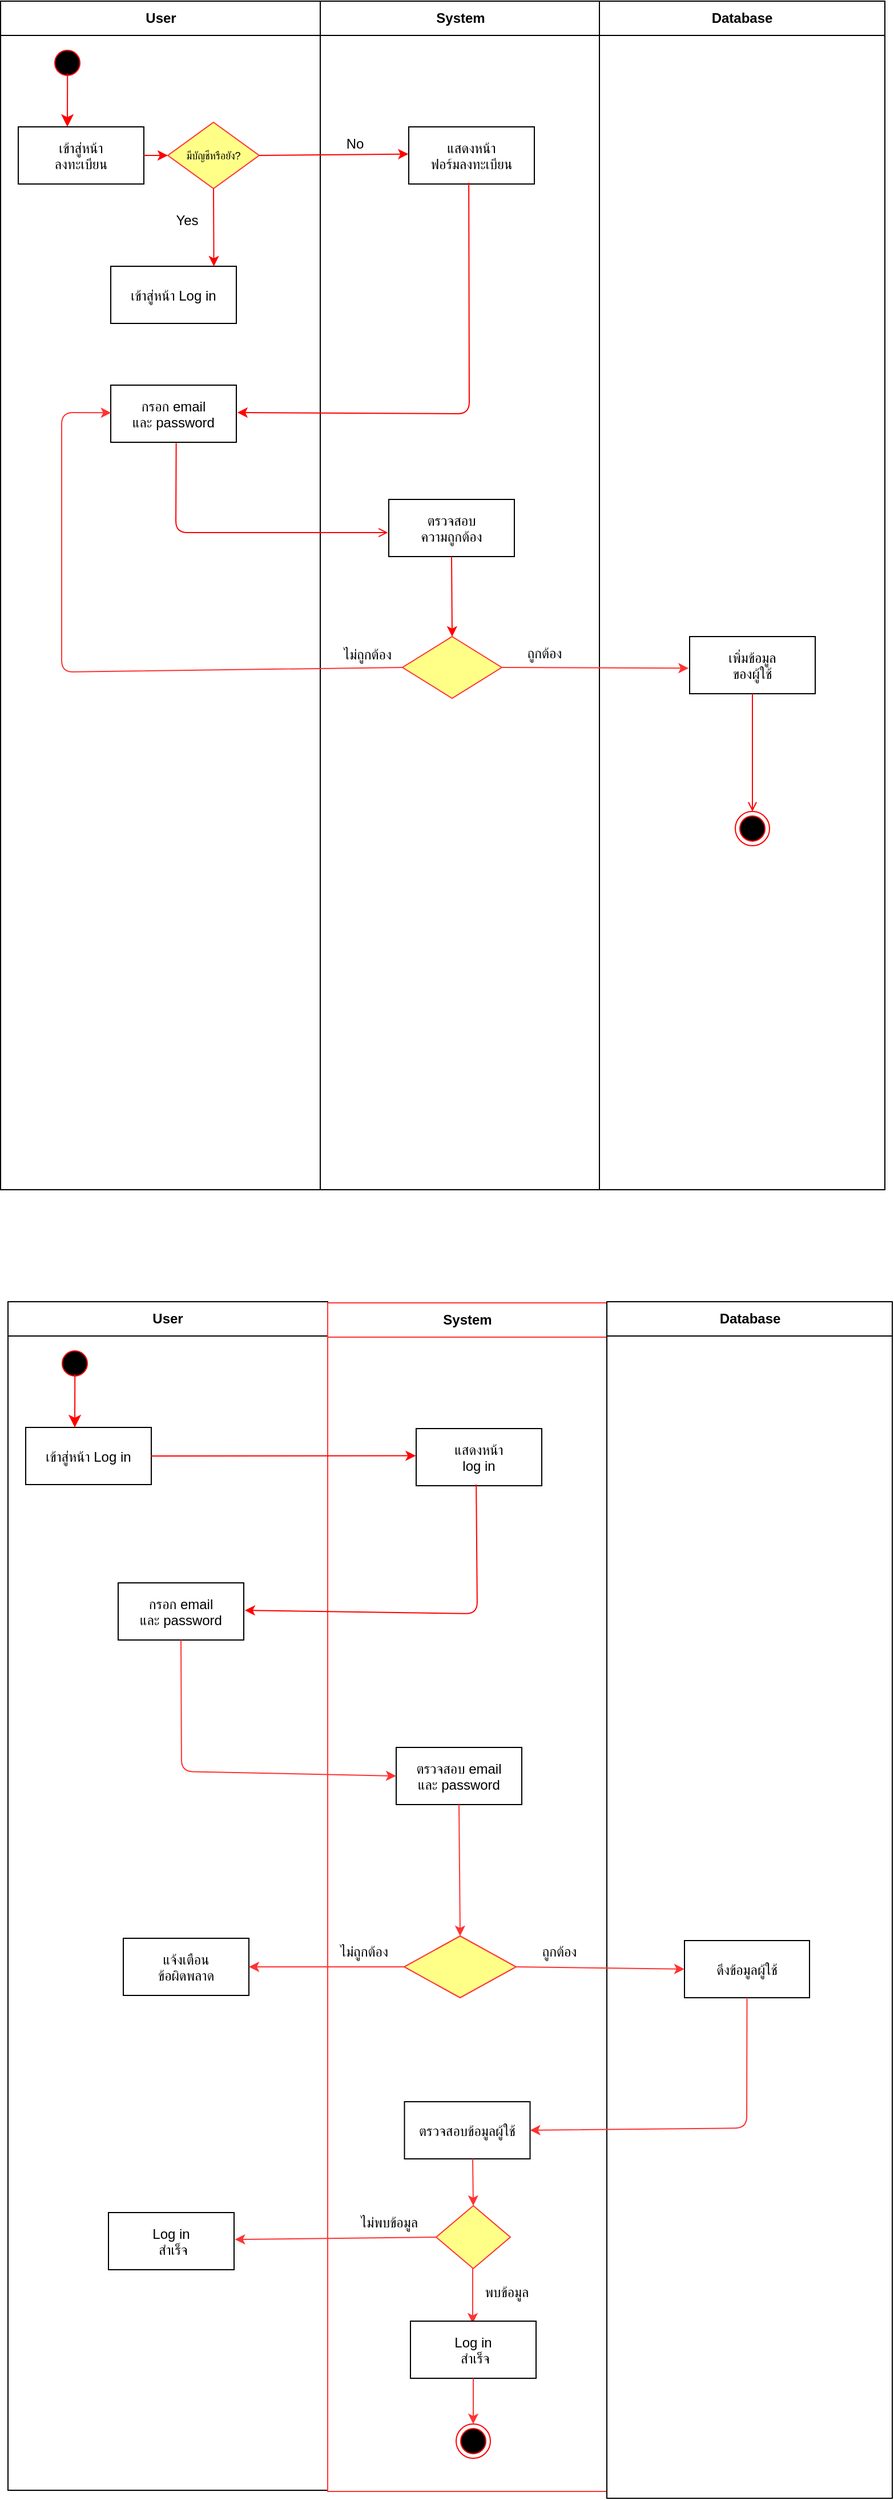 <mxfile version="22.0.8" type="github">
  <diagram name="Page-1" id="e7e014a7-5840-1c2e-5031-d8a46d1fe8dd">
    <mxGraphModel dx="1985" dy="1145" grid="0" gridSize="10" guides="1" tooltips="1" connect="1" arrows="1" fold="1" page="1" pageScale="1" pageWidth="827" pageHeight="1169" background="none" math="0" shadow="0">
      <root>
        <mxCell id="0" />
        <mxCell id="1" parent="0" />
        <mxCell id="2" value="User" style="swimlane;whiteSpace=wrap;startSize=30;" parent="1" vertex="1">
          <mxGeometry x="26.5" y="80" width="280" height="1040" as="geometry" />
        </mxCell>
        <mxCell id="5" value="" style="ellipse;shape=startState;fillColor=#000000;strokeColor=#ff0000;" parent="2" vertex="1">
          <mxGeometry x="43.5" y="39" width="30" height="30" as="geometry" />
        </mxCell>
        <mxCell id="6" value="" style="edgeStyle=elbowEdgeStyle;elbow=horizontal;verticalAlign=bottom;endArrow=classic;endSize=8;strokeColor=#FF0000;endFill=1;rounded=0;exitX=0.504;exitY=0.81;exitDx=0;exitDy=0;exitPerimeter=0;" parent="2" source="5" target="7" edge="1">
          <mxGeometry x="100" y="40" as="geometry">
            <mxPoint x="115" y="110" as="targetPoint" />
          </mxGeometry>
        </mxCell>
        <mxCell id="7" value="เข้าสู่หน้า&#xa;ลงทะเบียน" style="" parent="2" vertex="1">
          <mxGeometry x="15.5" y="110" width="110" height="50" as="geometry" />
        </mxCell>
        <mxCell id="8" value="เข้าสู่หน้า Log in" style="" parent="2" vertex="1">
          <mxGeometry x="96.5" y="232" width="110" height="50" as="geometry" />
        </mxCell>
        <mxCell id="21" value="มีบัญชีหรือยัง?" style="rhombus;fillColor=#ffff88;strokeColor=#FF3333;fontSize=9;" parent="2" vertex="1">
          <mxGeometry x="146.5" y="106" width="80" height="58" as="geometry" />
        </mxCell>
        <mxCell id="OnfexrxYDZT6BZnMwB1S-41" value="" style="endArrow=classic;strokeColor=#FF0000;endFill=1;rounded=0;exitX=1;exitY=0.5;exitDx=0;exitDy=0;entryX=0;entryY=0.5;entryDx=0;entryDy=0;" edge="1" parent="2" source="7" target="21">
          <mxGeometry relative="1" as="geometry">
            <mxPoint x="337" y="170" as="sourcePoint" />
            <mxPoint x="337" y="232" as="targetPoint" />
          </mxGeometry>
        </mxCell>
        <mxCell id="OnfexrxYDZT6BZnMwB1S-43" value="" style="endArrow=classic;strokeColor=#FF0000;endFill=1;rounded=0;entryX=0.821;entryY=0;entryDx=0;entryDy=0;entryPerimeter=0;exitX=0.5;exitY=1;exitDx=0;exitDy=0;" edge="1" parent="2" source="21" target="8">
          <mxGeometry relative="1" as="geometry">
            <mxPoint x="235.87" y="164" as="sourcePoint" />
            <mxPoint x="235.963" y="202" as="targetPoint" />
          </mxGeometry>
        </mxCell>
        <mxCell id="OnfexrxYDZT6BZnMwB1S-48" value="Yes" style="text;html=1;strokeColor=none;fillColor=none;align=center;verticalAlign=middle;whiteSpace=wrap;rounded=0;" vertex="1" parent="2">
          <mxGeometry x="145.5" y="182" width="35.5" height="20" as="geometry" />
        </mxCell>
        <mxCell id="OnfexrxYDZT6BZnMwB1S-51" value="กรอก email&#xa;และ password" style="" vertex="1" parent="2">
          <mxGeometry x="96.5" y="336" width="110" height="50" as="geometry" />
        </mxCell>
        <mxCell id="OnfexrxYDZT6BZnMwB1S-127" value="ไม่ถูกต้อง" style="text;html=1;strokeColor=none;fillColor=none;align=center;verticalAlign=middle;whiteSpace=wrap;rounded=0;" vertex="1" parent="2">
          <mxGeometry x="291.5" y="557" width="60" height="30" as="geometry" />
        </mxCell>
        <mxCell id="3" value="System" style="swimlane;whiteSpace=wrap;startSize=30;" parent="1" vertex="1">
          <mxGeometry x="306.5" y="80" width="244.5" height="1040" as="geometry" />
        </mxCell>
        <mxCell id="15" value="แสดงหน้า&#xa;ฟอร์มลงทะเบียน" style="" parent="3" vertex="1">
          <mxGeometry x="77.5" y="110" width="110" height="50" as="geometry" />
        </mxCell>
        <mxCell id="OnfexrxYDZT6BZnMwB1S-45" value="No" style="text;html=1;strokeColor=none;fillColor=none;align=center;verticalAlign=middle;whiteSpace=wrap;rounded=0;" vertex="1" parent="3">
          <mxGeometry y="110" width="60" height="30" as="geometry" />
        </mxCell>
        <mxCell id="OnfexrxYDZT6BZnMwB1S-53" value="ตรวจสอบ&#xa;ความถูกต้อง" style="" vertex="1" parent="3">
          <mxGeometry x="60" y="436" width="110" height="50" as="geometry" />
        </mxCell>
        <mxCell id="OnfexrxYDZT6BZnMwB1S-56" value="" style="rhombus;whiteSpace=wrap;html=1;fillColor=#ffff88;strokeColor=#FF3333;" vertex="1" parent="3">
          <mxGeometry x="72" y="556" width="87" height="54" as="geometry" />
        </mxCell>
        <mxCell id="OnfexrxYDZT6BZnMwB1S-57" value="" style="edgeStyle=none;strokeColor=#FF0000;endArrow=classic;endFill=1;rounded=0;exitX=0.5;exitY=1;exitDx=0;exitDy=0;entryX=0.5;entryY=0;entryDx=0;entryDy=0;" edge="1" parent="3" source="OnfexrxYDZT6BZnMwB1S-53" target="OnfexrxYDZT6BZnMwB1S-56">
          <mxGeometry width="100" height="100" relative="1" as="geometry">
            <mxPoint x="83.5" y="517.37" as="sourcePoint" />
            <mxPoint x="203.5" y="517.87" as="targetPoint" />
          </mxGeometry>
        </mxCell>
        <mxCell id="OnfexrxYDZT6BZnMwB1S-126" value="ถูกต้อง" style="text;html=1;strokeColor=none;fillColor=none;align=center;verticalAlign=middle;whiteSpace=wrap;rounded=0;" vertex="1" parent="3">
          <mxGeometry x="166.5" y="556" width="60" height="30" as="geometry" />
        </mxCell>
        <mxCell id="4" value="Database" style="swimlane;whiteSpace=wrap;startSize=30;" parent="1" vertex="1">
          <mxGeometry x="551" y="80" width="250" height="1040" as="geometry" />
        </mxCell>
        <mxCell id="33" value="เพิ่มข้อมูล&#xa;ของผู้ใช้" style="" parent="4" vertex="1">
          <mxGeometry x="79" y="556" width="110" height="50" as="geometry" />
        </mxCell>
        <mxCell id="38" value="" style="ellipse;shape=endState;fillColor=#000000;strokeColor=#ff0000" parent="4" vertex="1">
          <mxGeometry x="119" y="709" width="30" height="30" as="geometry" />
        </mxCell>
        <mxCell id="39" value="" style="endArrow=open;strokeColor=#FF0000;endFill=1;rounded=0" parent="4" source="33" target="38" edge="1">
          <mxGeometry relative="1" as="geometry" />
        </mxCell>
        <mxCell id="OnfexrxYDZT6BZnMwB1S-42" value="" style="endArrow=classic;strokeColor=#FF0000;endFill=1;rounded=0;exitX=1;exitY=0.5;exitDx=0;exitDy=0;entryX=-0.003;entryY=0.476;entryDx=0;entryDy=0;entryPerimeter=0;" edge="1" parent="1" source="21" target="15">
          <mxGeometry relative="1" as="geometry">
            <mxPoint x="302.5" y="218.79" as="sourcePoint" />
            <mxPoint x="332.5" y="218.79" as="targetPoint" />
          </mxGeometry>
        </mxCell>
        <mxCell id="17" value="" style="endArrow=classic;strokeColor=#FF0000;endFill=1;entryX=1.008;entryY=0.48;entryDx=0;entryDy=0;rounded=1;exitX=0.478;exitY=0.977;exitDx=0;exitDy=0;exitPerimeter=0;entryPerimeter=0;" parent="1" source="15" target="OnfexrxYDZT6BZnMwB1S-51" edge="1">
          <mxGeometry relative="1" as="geometry">
            <mxPoint x="442.986" y="244" as="sourcePoint" />
            <mxPoint x="238" y="441" as="targetPoint" />
            <Array as="points">
              <mxPoint x="437" y="441" />
            </Array>
          </mxGeometry>
        </mxCell>
        <mxCell id="OnfexrxYDZT6BZnMwB1S-54" value="" style="edgeStyle=none;strokeColor=#FF0000;endArrow=open;endFill=1;entryX=-0.007;entryY=0.581;entryDx=0;entryDy=0;rounded=1;exitX=0.521;exitY=1.016;exitDx=0;exitDy=0;exitPerimeter=0;entryPerimeter=0;" edge="1" parent="1" source="OnfexrxYDZT6BZnMwB1S-51" target="OnfexrxYDZT6BZnMwB1S-53">
          <mxGeometry width="100" height="100" relative="1" as="geometry">
            <mxPoint x="180" y="470" as="sourcePoint" />
            <mxPoint x="306.5" y="540.5" as="targetPoint" />
            <Array as="points">
              <mxPoint x="180" y="545" />
            </Array>
          </mxGeometry>
        </mxCell>
        <mxCell id="OnfexrxYDZT6BZnMwB1S-58" value="" style="endArrow=classic;html=1;rounded=1;exitX=0;exitY=0.5;exitDx=0;exitDy=0;entryX=0.003;entryY=0.484;entryDx=0;entryDy=0;entryPerimeter=0;strokeColor=#FF3333;" edge="1" parent="1" source="OnfexrxYDZT6BZnMwB1S-56" target="OnfexrxYDZT6BZnMwB1S-51">
          <mxGeometry width="50" height="50" relative="1" as="geometry">
            <mxPoint x="210" y="630" as="sourcePoint" />
            <mxPoint x="120" y="440" as="targetPoint" />
            <Array as="points">
              <mxPoint x="80" y="667" />
              <mxPoint x="80" y="440" />
            </Array>
          </mxGeometry>
        </mxCell>
        <mxCell id="OnfexrxYDZT6BZnMwB1S-59" value="" style="endArrow=classic;html=1;rounded=0;entryX=-0.008;entryY=0.554;entryDx=0;entryDy=0;entryPerimeter=0;exitX=1;exitY=0.5;exitDx=0;exitDy=0;strokeColor=#FF3333;" edge="1" parent="1" source="OnfexrxYDZT6BZnMwB1S-56" target="33">
          <mxGeometry width="50" height="50" relative="1" as="geometry">
            <mxPoint x="440" y="610" as="sourcePoint" />
            <mxPoint x="490" y="560" as="targetPoint" />
          </mxGeometry>
        </mxCell>
        <mxCell id="OnfexrxYDZT6BZnMwB1S-89" value="User" style="swimlane;whiteSpace=wrap;startSize=30;" vertex="1" parent="1">
          <mxGeometry x="33" y="1218" width="280" height="1040" as="geometry" />
        </mxCell>
        <mxCell id="OnfexrxYDZT6BZnMwB1S-90" value="" style="ellipse;shape=startState;fillColor=#000000;strokeColor=#ff0000;" vertex="1" parent="OnfexrxYDZT6BZnMwB1S-89">
          <mxGeometry x="43.5" y="39" width="30" height="30" as="geometry" />
        </mxCell>
        <mxCell id="OnfexrxYDZT6BZnMwB1S-91" value="" style="edgeStyle=elbowEdgeStyle;elbow=horizontal;verticalAlign=bottom;endArrow=classic;endSize=8;strokeColor=#FF0000;endFill=1;rounded=0;exitX=0.504;exitY=0.81;exitDx=0;exitDy=0;exitPerimeter=0;" edge="1" parent="OnfexrxYDZT6BZnMwB1S-89" source="OnfexrxYDZT6BZnMwB1S-90" target="OnfexrxYDZT6BZnMwB1S-92">
          <mxGeometry x="100" y="40" as="geometry">
            <mxPoint x="115" y="110" as="targetPoint" />
          </mxGeometry>
        </mxCell>
        <mxCell id="OnfexrxYDZT6BZnMwB1S-92" value="เข้าสู่หน้า Log in" style="" vertex="1" parent="OnfexrxYDZT6BZnMwB1S-89">
          <mxGeometry x="15.5" y="110" width="110" height="50" as="geometry" />
        </mxCell>
        <mxCell id="OnfexrxYDZT6BZnMwB1S-98" value="กรอก email&#xa;และ password" style="" vertex="1" parent="OnfexrxYDZT6BZnMwB1S-89">
          <mxGeometry x="96.5" y="246" width="110" height="50" as="geometry" />
        </mxCell>
        <mxCell id="OnfexrxYDZT6BZnMwB1S-131" value="แจ้งเตือน&#xa;ข้อผิดพลาด" style="" vertex="1" parent="OnfexrxYDZT6BZnMwB1S-89">
          <mxGeometry x="101" y="557" width="110" height="50" as="geometry" />
        </mxCell>
        <mxCell id="OnfexrxYDZT6BZnMwB1S-139" value="Log in&#xa; สำเร็จ" style="" vertex="1" parent="OnfexrxYDZT6BZnMwB1S-89">
          <mxGeometry x="88" y="797" width="110" height="50" as="geometry" />
        </mxCell>
        <mxCell id="OnfexrxYDZT6BZnMwB1S-99" value="System" style="swimlane;whiteSpace=wrap;startSize=30;strokeColor=#FF3333;" vertex="1" parent="1">
          <mxGeometry x="313" y="1219" width="244.5" height="1040" as="geometry" />
        </mxCell>
        <mxCell id="OnfexrxYDZT6BZnMwB1S-100" value="แสดงหน้า&#xa;log in" style="" vertex="1" parent="OnfexrxYDZT6BZnMwB1S-99">
          <mxGeometry x="77.5" y="110" width="110" height="50" as="geometry" />
        </mxCell>
        <mxCell id="OnfexrxYDZT6BZnMwB1S-103" value="" style="rhombus;whiteSpace=wrap;html=1;fillColor=#ffff88;strokeColor=#FF3333;" vertex="1" parent="OnfexrxYDZT6BZnMwB1S-99">
          <mxGeometry x="67" y="554" width="98" height="54" as="geometry" />
        </mxCell>
        <mxCell id="OnfexrxYDZT6BZnMwB1S-117" value="ถูกต้อง" style="text;html=1;strokeColor=none;fillColor=none;align=center;verticalAlign=middle;whiteSpace=wrap;rounded=0;" vertex="1" parent="OnfexrxYDZT6BZnMwB1S-99">
          <mxGeometry x="173" y="553" width="60" height="30" as="geometry" />
        </mxCell>
        <mxCell id="OnfexrxYDZT6BZnMwB1S-118" value="ไม่ถูกต้อง" style="text;html=1;strokeColor=none;fillColor=none;align=center;verticalAlign=middle;whiteSpace=wrap;rounded=0;" vertex="1" parent="OnfexrxYDZT6BZnMwB1S-99">
          <mxGeometry x="2" y="553" width="60" height="30" as="geometry" />
        </mxCell>
        <mxCell id="OnfexrxYDZT6BZnMwB1S-122" value="ตรวจสอบ email&#xa;และ password" style="" vertex="1" parent="OnfexrxYDZT6BZnMwB1S-99">
          <mxGeometry x="60" y="389" width="110" height="50" as="geometry" />
        </mxCell>
        <mxCell id="OnfexrxYDZT6BZnMwB1S-124" value="" style="endArrow=classic;html=1;rounded=0;exitX=0.5;exitY=1;exitDx=0;exitDy=0;entryX=0.5;entryY=0;entryDx=0;entryDy=0;strokeColor=#FF3333;" edge="1" parent="OnfexrxYDZT6BZnMwB1S-99" source="OnfexrxYDZT6BZnMwB1S-122" target="OnfexrxYDZT6BZnMwB1S-103">
          <mxGeometry width="50" height="50" relative="1" as="geometry">
            <mxPoint x="101" y="497" as="sourcePoint" />
            <mxPoint x="151" y="447" as="targetPoint" />
          </mxGeometry>
        </mxCell>
        <mxCell id="OnfexrxYDZT6BZnMwB1S-133" value="ตรวจสอบข้อมูลผู้ใช้" style="" vertex="1" parent="OnfexrxYDZT6BZnMwB1S-99">
          <mxGeometry x="67.25" y="699" width="110" height="50" as="geometry" />
        </mxCell>
        <mxCell id="OnfexrxYDZT6BZnMwB1S-134" value="" style="rhombus;whiteSpace=wrap;html=1;fillColor=#ffff88;strokeColor=#FF3333;" vertex="1" parent="OnfexrxYDZT6BZnMwB1S-99">
          <mxGeometry x="95" y="790" width="65" height="55" as="geometry" />
        </mxCell>
        <mxCell id="OnfexrxYDZT6BZnMwB1S-136" value="" style="endArrow=classic;html=1;rounded=0;exitX=0.5;exitY=1;exitDx=0;exitDy=0;entryX=0.5;entryY=0;entryDx=0;entryDy=0;strokeColor=#FF3333;" edge="1" parent="OnfexrxYDZT6BZnMwB1S-99" target="OnfexrxYDZT6BZnMwB1S-134">
          <mxGeometry width="50" height="50" relative="1" as="geometry">
            <mxPoint x="127" y="749" as="sourcePoint" />
            <mxPoint x="128" y="864" as="targetPoint" />
          </mxGeometry>
        </mxCell>
        <mxCell id="OnfexrxYDZT6BZnMwB1S-137" value="พบข้อมูล" style="text;html=1;strokeColor=none;fillColor=none;align=center;verticalAlign=middle;whiteSpace=wrap;rounded=0;" vertex="1" parent="OnfexrxYDZT6BZnMwB1S-99">
          <mxGeometry x="131" y="853" width="52" height="26" as="geometry" />
        </mxCell>
        <mxCell id="OnfexrxYDZT6BZnMwB1S-138" value="" style="endArrow=classic;html=1;rounded=0;exitX=0.5;exitY=1;exitDx=0;exitDy=0;strokeColor=#FF3333;" edge="1" parent="OnfexrxYDZT6BZnMwB1S-99">
          <mxGeometry width="50" height="50" relative="1" as="geometry">
            <mxPoint x="127" y="845" as="sourcePoint" />
            <mxPoint x="127" y="893" as="targetPoint" />
          </mxGeometry>
        </mxCell>
        <mxCell id="OnfexrxYDZT6BZnMwB1S-106" value="Log in&#xa; สำเร็จ" style="" vertex="1" parent="OnfexrxYDZT6BZnMwB1S-99">
          <mxGeometry x="72.5" y="891" width="110" height="50" as="geometry" />
        </mxCell>
        <mxCell id="OnfexrxYDZT6BZnMwB1S-107" value="" style="ellipse;shape=endState;fillColor=#000000;strokeColor=#ff0000" vertex="1" parent="OnfexrxYDZT6BZnMwB1S-99">
          <mxGeometry x="112.5" y="981" width="30" height="30" as="geometry" />
        </mxCell>
        <mxCell id="OnfexrxYDZT6BZnMwB1S-121" value="" style="endArrow=classic;html=1;rounded=0;exitX=0.5;exitY=1;exitDx=0;exitDy=0;entryX=0.5;entryY=0;entryDx=0;entryDy=0;strokeColor=#FF3333;" edge="1" parent="OnfexrxYDZT6BZnMwB1S-99" source="OnfexrxYDZT6BZnMwB1S-106" target="OnfexrxYDZT6BZnMwB1S-107">
          <mxGeometry width="50" height="50" relative="1" as="geometry">
            <mxPoint x="124.5" y="934" as="sourcePoint" />
            <mxPoint x="174.5" y="884" as="targetPoint" />
          </mxGeometry>
        </mxCell>
        <mxCell id="OnfexrxYDZT6BZnMwB1S-157" value="ไม่พบข้อมูล" style="text;html=1;strokeColor=none;fillColor=none;align=center;verticalAlign=middle;whiteSpace=wrap;rounded=0;" vertex="1" parent="OnfexrxYDZT6BZnMwB1S-99">
          <mxGeometry x="7.25" y="790" width="93.75" height="30" as="geometry" />
        </mxCell>
        <mxCell id="OnfexrxYDZT6BZnMwB1S-105" value="Database" style="swimlane;whiteSpace=wrap;startSize=30;" vertex="1" parent="1">
          <mxGeometry x="557.5" y="1218" width="250" height="1047" as="geometry" />
        </mxCell>
        <mxCell id="OnfexrxYDZT6BZnMwB1S-114" value="ดึงข้อมูลผู้ใช้" style="" vertex="1" parent="OnfexrxYDZT6BZnMwB1S-105">
          <mxGeometry x="68" y="559" width="109.5" height="50" as="geometry" />
        </mxCell>
        <mxCell id="OnfexrxYDZT6BZnMwB1S-109" value="" style="endArrow=classic;strokeColor=#FF0000;endFill=1;rounded=0;exitX=1;exitY=0.5;exitDx=0;exitDy=0;entryX=-0.003;entryY=0.476;entryDx=0;entryDy=0;entryPerimeter=0;" edge="1" parent="1" source="OnfexrxYDZT6BZnMwB1S-92" target="OnfexrxYDZT6BZnMwB1S-100">
          <mxGeometry relative="1" as="geometry">
            <mxPoint x="259.5" y="1353" as="sourcePoint" />
            <mxPoint x="339" y="1356.79" as="targetPoint" />
          </mxGeometry>
        </mxCell>
        <mxCell id="OnfexrxYDZT6BZnMwB1S-110" value="" style="endArrow=classic;strokeColor=#FF0000;endFill=1;entryX=1.008;entryY=0.48;entryDx=0;entryDy=0;rounded=1;exitX=0.478;exitY=0.977;exitDx=0;exitDy=0;exitPerimeter=0;entryPerimeter=0;" edge="1" parent="1" source="OnfexrxYDZT6BZnMwB1S-100" target="OnfexrxYDZT6BZnMwB1S-98">
          <mxGeometry relative="1" as="geometry">
            <mxPoint x="449.486" y="1382" as="sourcePoint" />
            <mxPoint x="244.5" y="1579" as="targetPoint" />
            <Array as="points">
              <mxPoint x="444" y="1491" />
            </Array>
          </mxGeometry>
        </mxCell>
        <mxCell id="OnfexrxYDZT6BZnMwB1S-128" value="" style="endArrow=classic;html=1;rounded=1;exitX=0.5;exitY=1;exitDx=0;exitDy=0;entryX=0;entryY=0.5;entryDx=0;entryDy=0;strokeColor=#FF3333;" edge="1" parent="1" source="OnfexrxYDZT6BZnMwB1S-98" target="OnfexrxYDZT6BZnMwB1S-122">
          <mxGeometry width="50" height="50" relative="1" as="geometry">
            <mxPoint x="249" y="1659" as="sourcePoint" />
            <mxPoint x="299" y="1609" as="targetPoint" />
            <Array as="points">
              <mxPoint x="185" y="1629" />
            </Array>
          </mxGeometry>
        </mxCell>
        <mxCell id="OnfexrxYDZT6BZnMwB1S-113" value="" style="endArrow=classic;html=1;rounded=0;entryX=0;entryY=0.5;entryDx=0;entryDy=0;strokeColor=#FF3333;exitX=1;exitY=0.5;exitDx=0;exitDy=0;" edge="1" parent="1" source="OnfexrxYDZT6BZnMwB1S-103" target="OnfexrxYDZT6BZnMwB1S-114">
          <mxGeometry width="50" height="50" relative="1" as="geometry">
            <mxPoint x="460" y="1818" as="sourcePoint" />
            <mxPoint x="496.5" y="1491" as="targetPoint" />
          </mxGeometry>
        </mxCell>
        <mxCell id="OnfexrxYDZT6BZnMwB1S-132" value="" style="endArrow=classic;html=1;rounded=0;entryX=1;entryY=0.5;entryDx=0;entryDy=0;exitX=0;exitY=0.5;exitDx=0;exitDy=0;strokeColor=#FF3333;" edge="1" parent="1" source="OnfexrxYDZT6BZnMwB1S-103" target="OnfexrxYDZT6BZnMwB1S-131">
          <mxGeometry width="50" height="50" relative="1" as="geometry">
            <mxPoint x="344" y="1833" as="sourcePoint" />
            <mxPoint x="394" y="1783" as="targetPoint" />
          </mxGeometry>
        </mxCell>
        <mxCell id="OnfexrxYDZT6BZnMwB1S-135" value="" style="endArrow=classic;html=1;rounded=1;exitX=0.5;exitY=1;exitDx=0;exitDy=0;strokeColor=#FF3333;entryX=1;entryY=0.5;entryDx=0;entryDy=0;" edge="1" parent="1" source="OnfexrxYDZT6BZnMwB1S-114" target="OnfexrxYDZT6BZnMwB1S-133">
          <mxGeometry width="50" height="50" relative="1" as="geometry">
            <mxPoint x="504" y="1843" as="sourcePoint" />
            <mxPoint x="505" y="1958" as="targetPoint" />
            <Array as="points">
              <mxPoint x="680" y="1941" />
            </Array>
          </mxGeometry>
        </mxCell>
        <mxCell id="OnfexrxYDZT6BZnMwB1S-140" value="" style="endArrow=classic;html=1;rounded=0;exitX=0;exitY=0.5;exitDx=0;exitDy=0;entryX=1.006;entryY=0.471;entryDx=0;entryDy=0;strokeColor=#FF3333;entryPerimeter=0;" edge="1" parent="1" source="OnfexrxYDZT6BZnMwB1S-134" target="OnfexrxYDZT6BZnMwB1S-139">
          <mxGeometry width="50" height="50" relative="1" as="geometry">
            <mxPoint x="386" y="1978" as="sourcePoint" />
            <mxPoint x="387" y="2019" as="targetPoint" />
          </mxGeometry>
        </mxCell>
      </root>
    </mxGraphModel>
  </diagram>
</mxfile>
